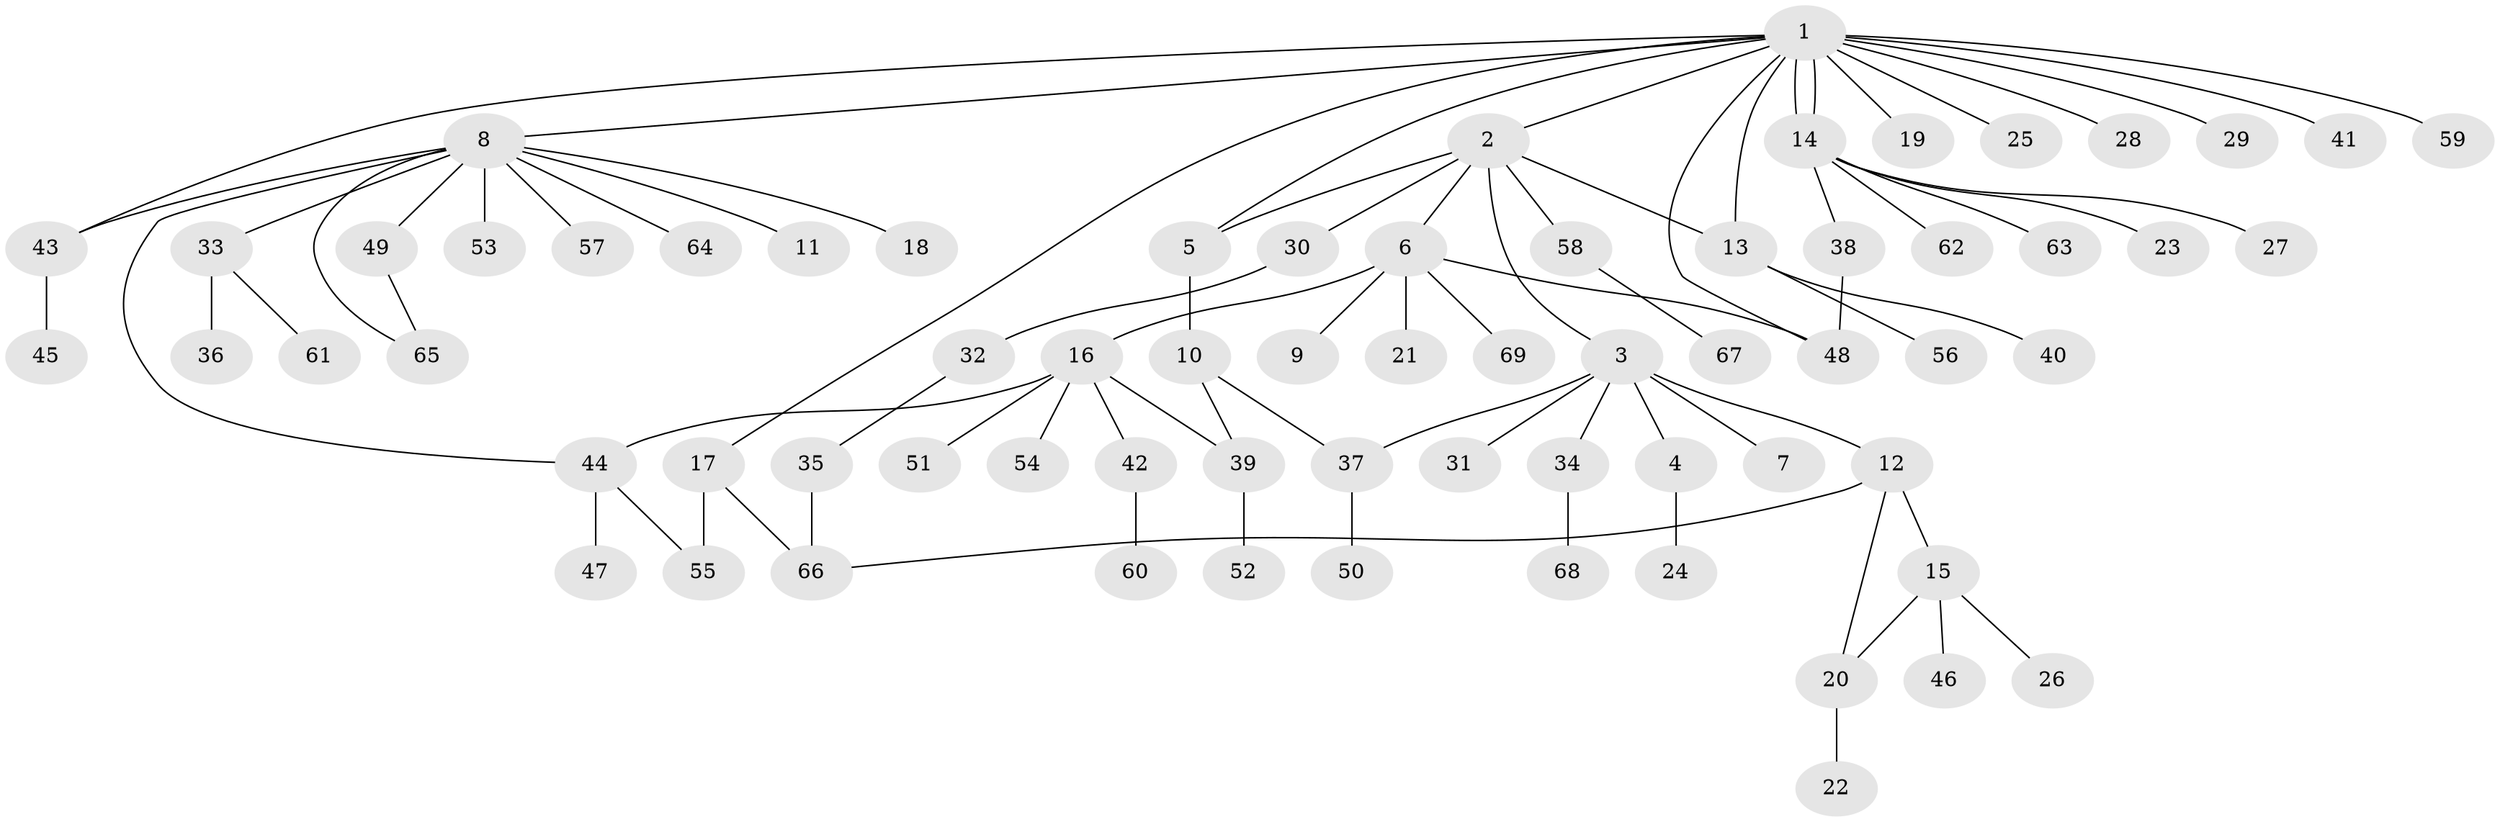 // coarse degree distribution, {15: 0.02, 10: 0.04, 6: 0.06, 1: 0.56, 4: 0.08, 3: 0.06, 2: 0.18}
// Generated by graph-tools (version 1.1) at 2025/51/02/27/25 19:51:54]
// undirected, 69 vertices, 82 edges
graph export_dot {
graph [start="1"]
  node [color=gray90,style=filled];
  1;
  2;
  3;
  4;
  5;
  6;
  7;
  8;
  9;
  10;
  11;
  12;
  13;
  14;
  15;
  16;
  17;
  18;
  19;
  20;
  21;
  22;
  23;
  24;
  25;
  26;
  27;
  28;
  29;
  30;
  31;
  32;
  33;
  34;
  35;
  36;
  37;
  38;
  39;
  40;
  41;
  42;
  43;
  44;
  45;
  46;
  47;
  48;
  49;
  50;
  51;
  52;
  53;
  54;
  55;
  56;
  57;
  58;
  59;
  60;
  61;
  62;
  63;
  64;
  65;
  66;
  67;
  68;
  69;
  1 -- 2;
  1 -- 5;
  1 -- 8;
  1 -- 13;
  1 -- 14;
  1 -- 14;
  1 -- 17;
  1 -- 19;
  1 -- 25;
  1 -- 28;
  1 -- 29;
  1 -- 41;
  1 -- 43;
  1 -- 48;
  1 -- 59;
  2 -- 3;
  2 -- 5;
  2 -- 6;
  2 -- 13;
  2 -- 30;
  2 -- 58;
  3 -- 4;
  3 -- 7;
  3 -- 12;
  3 -- 31;
  3 -- 34;
  3 -- 37;
  4 -- 24;
  5 -- 10;
  6 -- 9;
  6 -- 16;
  6 -- 21;
  6 -- 48;
  6 -- 69;
  8 -- 11;
  8 -- 18;
  8 -- 33;
  8 -- 43;
  8 -- 44;
  8 -- 49;
  8 -- 53;
  8 -- 57;
  8 -- 64;
  8 -- 65;
  10 -- 37;
  10 -- 39;
  12 -- 15;
  12 -- 20;
  12 -- 66;
  13 -- 40;
  13 -- 56;
  14 -- 23;
  14 -- 27;
  14 -- 38;
  14 -- 62;
  14 -- 63;
  15 -- 20;
  15 -- 26;
  15 -- 46;
  16 -- 39;
  16 -- 42;
  16 -- 44;
  16 -- 51;
  16 -- 54;
  17 -- 55;
  17 -- 66;
  20 -- 22;
  30 -- 32;
  32 -- 35;
  33 -- 36;
  33 -- 61;
  34 -- 68;
  35 -- 66;
  37 -- 50;
  38 -- 48;
  39 -- 52;
  42 -- 60;
  43 -- 45;
  44 -- 47;
  44 -- 55;
  49 -- 65;
  58 -- 67;
}
